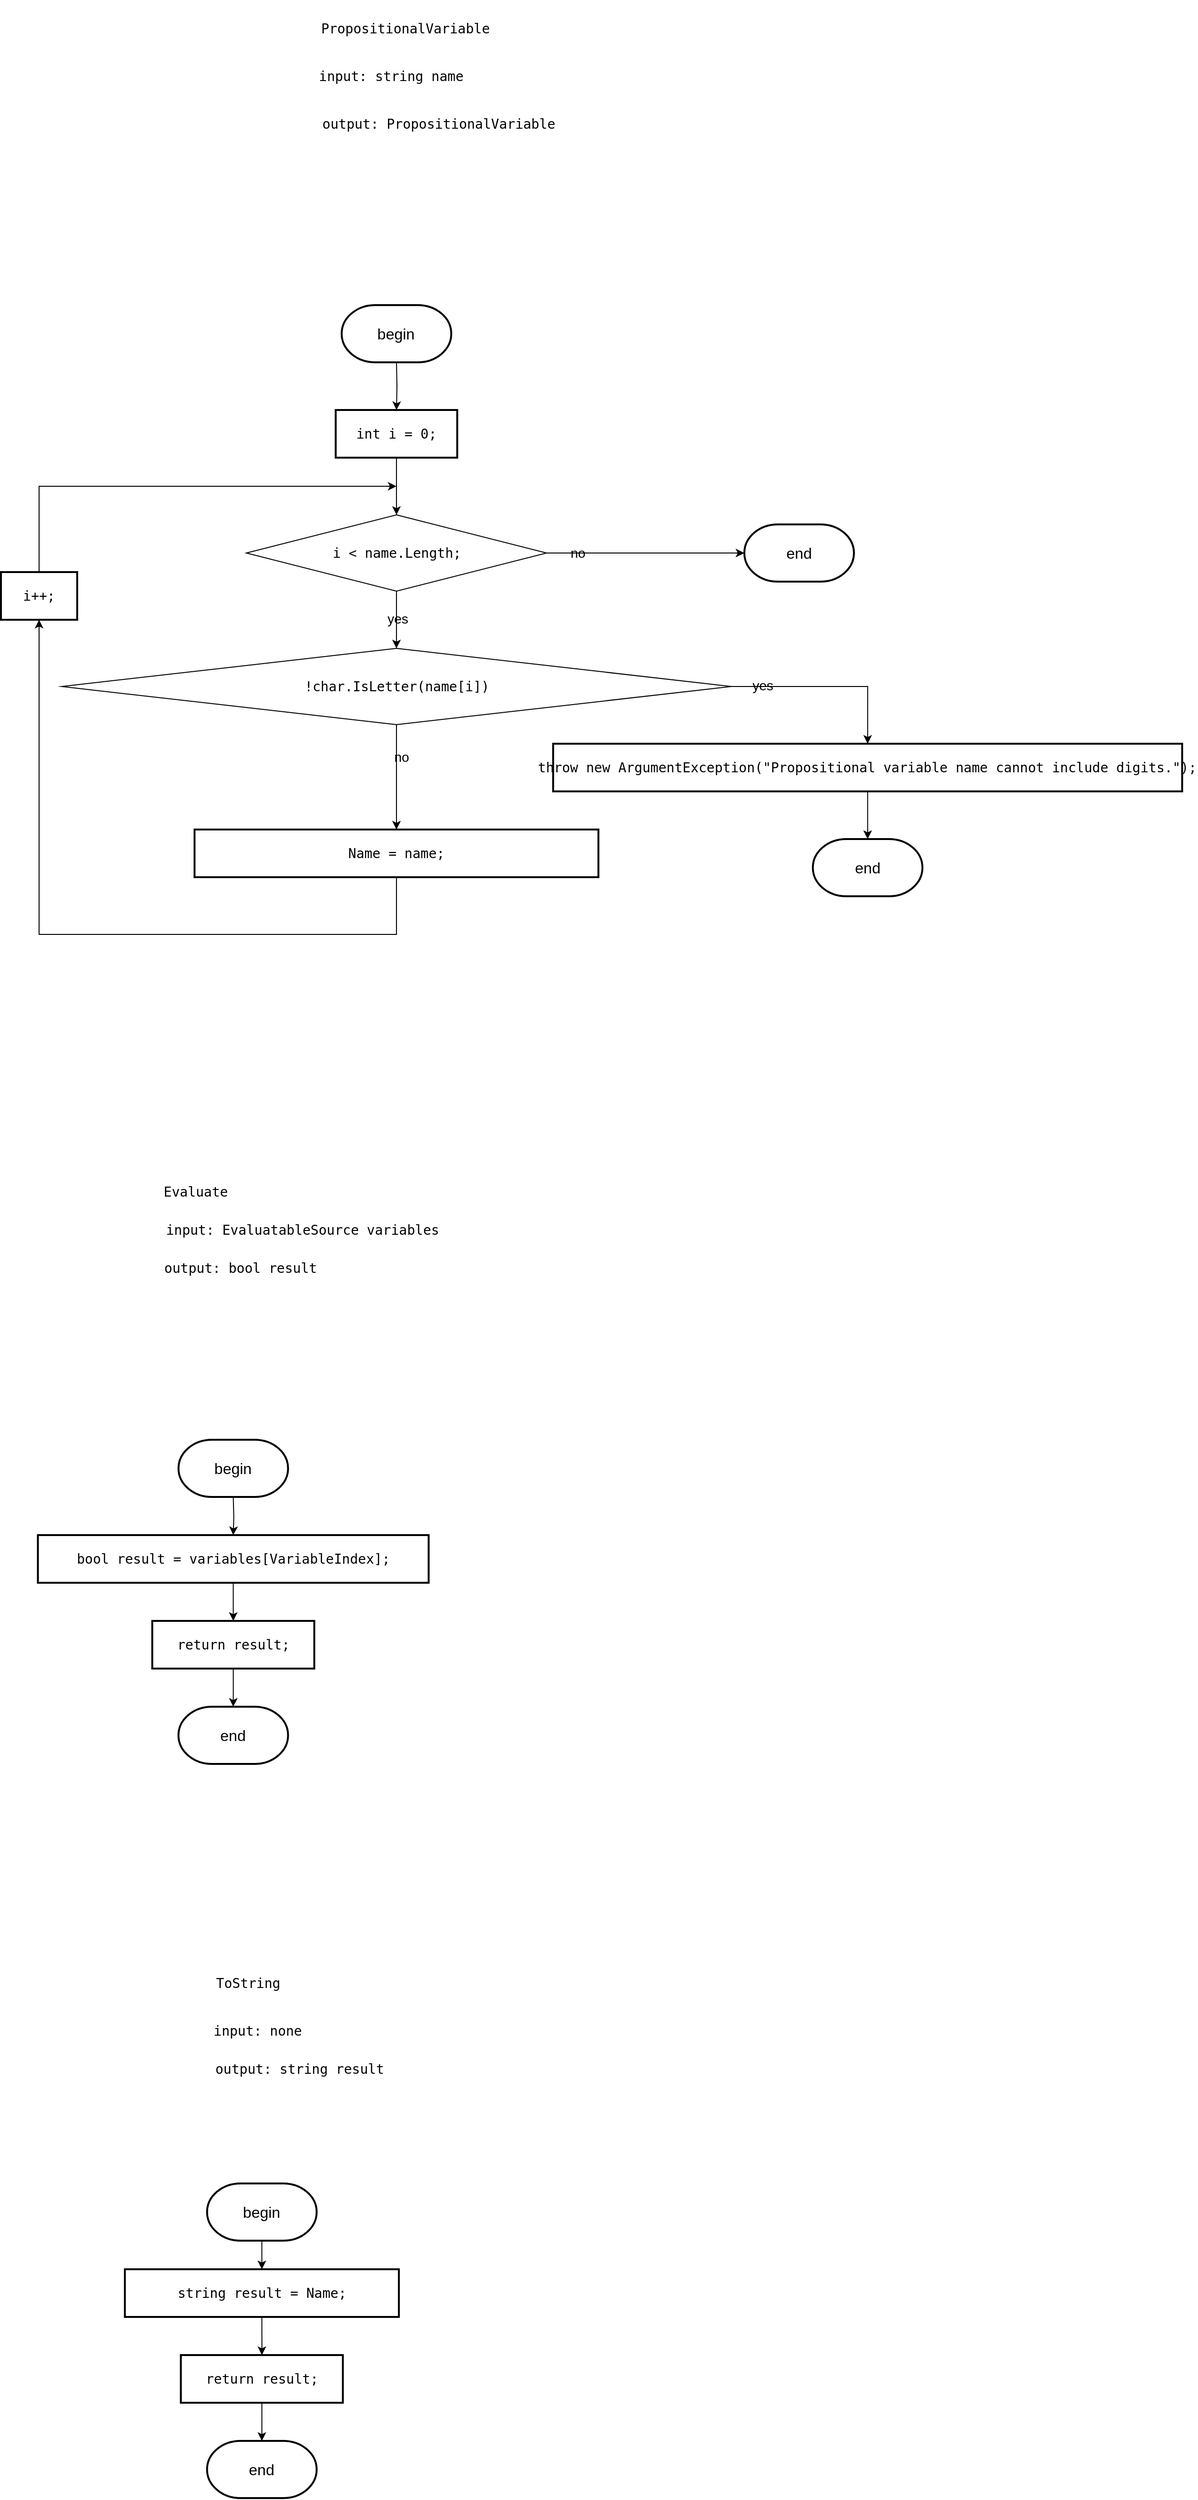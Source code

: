 <mxfile version="26.2.2">
  <diagram name="Page-1" id="GsZ8dFfPKQMhmXAw97n3">
    <mxGraphModel dx="4270" dy="1975" grid="1" gridSize="10" guides="1" tooltips="1" connect="1" arrows="1" fold="1" page="1" pageScale="1" pageWidth="850" pageHeight="1100" math="0" shadow="0">
      <root>
        <mxCell id="0" />
        <mxCell id="1" parent="0" />
        <mxCell id="_ttmD8qlt5964CyT8uU3-102" value="&lt;pre style=&quot;font-family: &amp;quot;JetBrains Mono&amp;quot;, monospace;&quot;&gt;&lt;div style=&quot;&quot;&gt;&lt;pre style=&quot;font-family: &amp;quot;JetBrains Mono&amp;quot;, monospace;&quot;&gt;&lt;pre style=&quot;font-family: &amp;quot;JetBrains Mono&amp;quot;, monospace;&quot;&gt;&lt;div&gt;&lt;pre style=&quot;font-family: &amp;quot;JetBrains Mono&amp;quot;, monospace;&quot;&gt;PropositionalVariable&lt;/pre&gt;&lt;/div&gt;&lt;/pre&gt;&lt;/pre&gt;&lt;/div&gt;&lt;/pre&gt;" style="text;html=1;align=center;verticalAlign=middle;resizable=0;points=[];autosize=1;strokeColor=none;fillColor=none;fontSize=14;fontColor=#000000;labelBackgroundColor=none;" parent="1" vertex="1">
          <mxGeometry x="-451.25" y="610" width="190" height="60" as="geometry" />
        </mxCell>
        <mxCell id="_ttmD8qlt5964CyT8uU3-107" value="&lt;pre style=&quot;font-family: &amp;quot;JetBrains Mono&amp;quot;, monospace;&quot;&gt;input: string &lt;span style=&quot;white-space-collapse: collapse;&quot;&gt;name&lt;/span&gt;&lt;/pre&gt;" style="text;html=1;align=center;verticalAlign=middle;resizable=0;points=[];autosize=1;strokeColor=none;fillColor=none;fontSize=14;fontColor=#000000;labelBackgroundColor=none;" parent="1" vertex="1">
          <mxGeometry x="-451.25" y="660" width="160" height="60" as="geometry" />
        </mxCell>
        <mxCell id="_ttmD8qlt5964CyT8uU3-108" value="&lt;pre style=&quot;font-family: &amp;quot;JetBrains Mono&amp;quot;, monospace;&quot;&gt;output: PropositionalVariable&lt;/pre&gt;" style="text;html=1;align=center;verticalAlign=middle;resizable=0;points=[];autosize=1;strokeColor=none;fillColor=none;fontSize=14;fontColor=#000000;labelBackgroundColor=none;" parent="1" vertex="1">
          <mxGeometry x="-446.25" y="710" width="250" height="60" as="geometry" />
        </mxCell>
        <mxCell id="_ttmD8qlt5964CyT8uU3-109" style="edgeStyle=orthogonalEdgeStyle;rounded=0;orthogonalLoop=1;jettySize=auto;html=1;exitX=0.5;exitY=1;exitDx=0;exitDy=0;entryX=0.5;entryY=0;entryDx=0;entryDy=0;fontSize=14;fontColor=#000000;labelBackgroundColor=none;" parent="1" source="_ttmD8qlt5964CyT8uU3-110" target="_ttmD8qlt5964CyT8uU3-113" edge="1">
          <mxGeometry relative="1" as="geometry" />
        </mxCell>
        <mxCell id="_ttmD8qlt5964CyT8uU3-110" value="&lt;div style=&quot;&quot;&gt;&lt;pre style=&quot;font-family: &amp;quot;JetBrains Mono&amp;quot;, monospace;&quot;&gt;&lt;span style=&quot;&quot;&gt;int &lt;/span&gt;&lt;span style=&quot;&quot;&gt;i &lt;/span&gt;&lt;font&gt;= &lt;/font&gt;&lt;font&gt;0&lt;/font&gt;&lt;font&gt;;&lt;/font&gt;&lt;/pre&gt;&lt;/div&gt;" style="rounded=0;whiteSpace=wrap;html=1;absoluteArcSize=1;arcSize=14;strokeWidth=2;fontSize=14;fontColor=#000000;labelBackgroundColor=none;" parent="1" vertex="1">
          <mxGeometry x="-428.76" y="1040" width="127.5" height="50" as="geometry" />
        </mxCell>
        <mxCell id="_ttmD8qlt5964CyT8uU3-111" style="edgeStyle=orthogonalEdgeStyle;rounded=0;orthogonalLoop=1;jettySize=auto;html=1;exitX=0.5;exitY=1;exitDx=0;exitDy=0;entryX=0.5;entryY=0;entryDx=0;entryDy=0;fontSize=14;fontColor=#000000;labelBackgroundColor=none;" parent="1" source="_ttmD8qlt5964CyT8uU3-113" target="_ttmD8qlt5964CyT8uU3-120" edge="1">
          <mxGeometry relative="1" as="geometry" />
        </mxCell>
        <mxCell id="_ttmD8qlt5964CyT8uU3-112" value="yes" style="edgeLabel;html=1;align=center;verticalAlign=middle;resizable=0;points=[];fontSize=14;fontColor=#000000;labelBackgroundColor=none;" parent="_ttmD8qlt5964CyT8uU3-111" vertex="1" connectable="0">
          <mxGeometry x="-0.033" y="1" relative="1" as="geometry">
            <mxPoint as="offset" />
          </mxGeometry>
        </mxCell>
        <mxCell id="_ttmD8qlt5964CyT8uU3-113" value="&lt;div style=&quot;&quot;&gt;&lt;pre style=&quot;font-family: &amp;quot;JetBrains Mono&amp;quot;, monospace;&quot;&gt;&lt;pre style=&quot;font-family: &amp;quot;JetBrains Mono&amp;quot;, monospace;&quot;&gt;&lt;div&gt;&lt;pre style=&quot;font-family: &amp;quot;JetBrains Mono&amp;quot;, monospace;&quot;&gt;i &amp;lt; name.Length;&lt;/pre&gt;&lt;/div&gt;&lt;/pre&gt;&lt;/pre&gt;&lt;/div&gt;" style="rhombus;whiteSpace=wrap;html=1;fontSize=14;fontColor=#000000;labelBackgroundColor=none;" parent="1" vertex="1">
          <mxGeometry x="-522.5" y="1150" width="315" height="80" as="geometry" />
        </mxCell>
        <mxCell id="_ttmD8qlt5964CyT8uU3-114" style="edgeStyle=orthogonalEdgeStyle;rounded=0;orthogonalLoop=1;jettySize=auto;html=1;exitX=0.5;exitY=0;exitDx=0;exitDy=0;fontSize=14;fontColor=#000000;labelBackgroundColor=none;" parent="1" source="_ttmD8qlt5964CyT8uU3-115" edge="1">
          <mxGeometry relative="1" as="geometry">
            <mxPoint x="-365" y="1120" as="targetPoint" />
            <Array as="points">
              <mxPoint x="-740" y="1120" />
            </Array>
          </mxGeometry>
        </mxCell>
        <mxCell id="_ttmD8qlt5964CyT8uU3-115" value="&lt;div style=&quot;&quot;&gt;&lt;pre style=&quot;font-family: &amp;quot;JetBrains Mono&amp;quot;, monospace;&quot;&gt;&lt;div&gt;&lt;pre style=&quot;font-family: &amp;quot;JetBrains Mono&amp;quot;, monospace;&quot;&gt;i++;&lt;/pre&gt;&lt;/div&gt;&lt;/pre&gt;&lt;/div&gt;" style="rounded=0;whiteSpace=wrap;html=1;absoluteArcSize=1;arcSize=14;strokeWidth=2;fontSize=14;fontColor=#000000;labelBackgroundColor=none;" parent="1" vertex="1">
          <mxGeometry x="-780" y="1210" width="80" height="50" as="geometry" />
        </mxCell>
        <mxCell id="_ttmD8qlt5964CyT8uU3-116" style="edgeStyle=orthogonalEdgeStyle;rounded=0;orthogonalLoop=1;jettySize=auto;html=1;exitX=1;exitY=0.5;exitDx=0;exitDy=0;entryX=0.5;entryY=0;entryDx=0;entryDy=0;fontSize=14;fontColor=#000000;labelBackgroundColor=none;" parent="1" source="_ttmD8qlt5964CyT8uU3-120" target="_ttmD8qlt5964CyT8uU3-122" edge="1">
          <mxGeometry relative="1" as="geometry" />
        </mxCell>
        <mxCell id="_ttmD8qlt5964CyT8uU3-117" value="yes" style="edgeLabel;html=1;align=center;verticalAlign=middle;resizable=0;points=[];fontSize=14;fontColor=#000000;labelBackgroundColor=none;" parent="_ttmD8qlt5964CyT8uU3-116" vertex="1" connectable="0">
          <mxGeometry x="-0.673" y="1" relative="1" as="geometry">
            <mxPoint as="offset" />
          </mxGeometry>
        </mxCell>
        <mxCell id="_ttmD8qlt5964CyT8uU3-118" style="edgeStyle=orthogonalEdgeStyle;rounded=0;orthogonalLoop=1;jettySize=auto;html=1;exitX=0.5;exitY=1;exitDx=0;exitDy=0;entryX=0.5;entryY=0;entryDx=0;entryDy=0;fontSize=14;fontColor=#000000;labelBackgroundColor=none;" parent="1" source="_ttmD8qlt5964CyT8uU3-120" target="_ttmD8qlt5964CyT8uU3-124" edge="1">
          <mxGeometry relative="1" as="geometry" />
        </mxCell>
        <mxCell id="_ttmD8qlt5964CyT8uU3-119" value="no" style="edgeLabel;html=1;align=center;verticalAlign=middle;resizable=0;points=[];fontSize=14;fontColor=#000000;labelBackgroundColor=none;" parent="_ttmD8qlt5964CyT8uU3-118" vertex="1" connectable="0">
          <mxGeometry x="-0.388" y="5" relative="1" as="geometry">
            <mxPoint as="offset" />
          </mxGeometry>
        </mxCell>
        <mxCell id="_ttmD8qlt5964CyT8uU3-120" value="&lt;div style=&quot;&quot;&gt;&lt;pre style=&quot;font-family: &amp;quot;JetBrains Mono&amp;quot;, monospace;&quot;&gt;&lt;pre style=&quot;font-family: &amp;quot;JetBrains Mono&amp;quot;, monospace;&quot;&gt;&lt;pre style=&quot;font-family: &amp;quot;JetBrains Mono&amp;quot;, monospace;&quot;&gt;&lt;div&gt;&lt;pre style=&quot;font-family: &amp;quot;JetBrains Mono&amp;quot;, monospace;&quot;&gt;!&lt;span style=&quot;&quot;&gt;char&lt;/span&gt;.IsLetter(name[i])&lt;/pre&gt;&lt;/div&gt;&lt;/pre&gt;&lt;/pre&gt;&lt;/pre&gt;&lt;/div&gt;" style="rhombus;whiteSpace=wrap;html=1;fontSize=14;fontColor=#000000;labelBackgroundColor=none;" parent="1" vertex="1">
          <mxGeometry x="-716.26" y="1290" width="702.5" height="80" as="geometry" />
        </mxCell>
        <mxCell id="_ttmD8qlt5964CyT8uU3-122" value="&lt;div style=&quot;&quot;&gt;&lt;pre style=&quot;font-family: &amp;quot;JetBrains Mono&amp;quot;, monospace;&quot;&gt;&lt;pre style=&quot;font-family: &amp;quot;JetBrains Mono&amp;quot;, monospace;&quot;&gt;&lt;pre style=&quot;font-family: &amp;quot;JetBrains Mono&amp;quot;, monospace;&quot;&gt;&lt;pre style=&quot;font-family: &amp;quot;JetBrains Mono&amp;quot;, monospace;&quot;&gt;&lt;pre style=&quot;font-family: &amp;quot;JetBrains Mono&amp;quot;, monospace;&quot;&gt;&lt;pre style=&quot;font-family: &amp;quot;JetBrains Mono&amp;quot;, monospace;&quot;&gt;&lt;pre style=&quot;font-family: &amp;quot;JetBrains Mono&amp;quot;, monospace;&quot;&gt;&lt;pre style=&quot;font-family: &amp;quot;JetBrains Mono&amp;quot;, monospace;&quot;&gt;&lt;pre style=&quot;font-family: &amp;quot;JetBrains Mono&amp;quot;, monospace;&quot;&gt;&lt;pre style=&quot;font-family: &amp;quot;JetBrains Mono&amp;quot;, monospace;&quot;&gt;&lt;pre style=&quot;font-family: &amp;quot;JetBrains Mono&amp;quot;, monospace;&quot;&gt;&lt;div&gt;&lt;pre style=&quot;font-family: &amp;quot;JetBrains Mono&amp;quot;, monospace;&quot;&gt;&lt;span style=&quot;&quot;&gt;throw &lt;/span&gt;&lt;span style=&quot;&quot;&gt;new &lt;/span&gt;ArgumentException(&lt;span style=&quot;&quot;&gt;&quot;Propositional variable name cannot include digits.&quot;&lt;/span&gt;);&lt;/pre&gt;&lt;/div&gt;&lt;/pre&gt;&lt;/pre&gt;&lt;/pre&gt;&lt;/pre&gt;&lt;/pre&gt;&lt;/pre&gt;&lt;/pre&gt;&lt;/pre&gt;&lt;/pre&gt;&lt;/pre&gt;&lt;/pre&gt;&lt;/div&gt;" style="rounded=0;whiteSpace=wrap;html=1;absoluteArcSize=1;arcSize=14;strokeWidth=2;fontSize=14;fontColor=#000000;labelBackgroundColor=none;" parent="1" vertex="1">
          <mxGeometry x="-200.63" y="1390" width="660" height="50" as="geometry" />
        </mxCell>
        <mxCell id="_ttmD8qlt5964CyT8uU3-155" style="edgeStyle=orthogonalEdgeStyle;rounded=0;orthogonalLoop=1;jettySize=auto;html=1;exitX=0.5;exitY=1;exitDx=0;exitDy=0;entryX=0.5;entryY=1;entryDx=0;entryDy=0;fontSize=14;fontColor=#000000;labelBackgroundColor=none;" parent="1" source="_ttmD8qlt5964CyT8uU3-124" target="_ttmD8qlt5964CyT8uU3-115" edge="1">
          <mxGeometry relative="1" as="geometry">
            <Array as="points">
              <mxPoint x="-365" y="1590" />
              <mxPoint x="-740" y="1590" />
            </Array>
          </mxGeometry>
        </mxCell>
        <mxCell id="_ttmD8qlt5964CyT8uU3-124" value="&lt;div style=&quot;&quot;&gt;&lt;pre style=&quot;font-family: &amp;quot;JetBrains Mono&amp;quot;, monospace;&quot;&gt;&lt;pre style=&quot;font-family: &amp;quot;JetBrains Mono&amp;quot;, monospace;&quot;&gt;&lt;pre style=&quot;font-family: &amp;quot;JetBrains Mono&amp;quot;, monospace;&quot;&gt;&lt;pre style=&quot;font-family: &amp;quot;JetBrains Mono&amp;quot;, monospace;&quot;&gt;&lt;pre style=&quot;font-family: &amp;quot;JetBrains Mono&amp;quot;, monospace;&quot;&gt;&lt;pre style=&quot;font-family: &amp;quot;JetBrains Mono&amp;quot;, monospace;&quot;&gt;&lt;pre style=&quot;font-family: &amp;quot;JetBrains Mono&amp;quot;, monospace;&quot;&gt;&lt;pre style=&quot;font-family: &amp;quot;JetBrains Mono&amp;quot;, monospace;&quot;&gt;&lt;pre style=&quot;font-family: &amp;quot;JetBrains Mono&amp;quot;, monospace;&quot;&gt;&lt;pre style=&quot;font-family: &amp;quot;JetBrains Mono&amp;quot;, monospace;&quot;&gt;&lt;div&gt;&lt;pre style=&quot;font-family: &amp;quot;JetBrains Mono&amp;quot;, monospace;&quot;&gt;Name = name;&lt;/pre&gt;&lt;/div&gt;&lt;/pre&gt;&lt;/pre&gt;&lt;/pre&gt;&lt;/pre&gt;&lt;/pre&gt;&lt;/pre&gt;&lt;/pre&gt;&lt;/pre&gt;&lt;/pre&gt;&lt;/pre&gt;&lt;/div&gt;" style="rounded=0;whiteSpace=wrap;html=1;absoluteArcSize=1;arcSize=14;strokeWidth=2;fontSize=14;fontColor=#000000;labelBackgroundColor=none;" parent="1" vertex="1">
          <mxGeometry x="-576.87" y="1480" width="423.75" height="50" as="geometry" />
        </mxCell>
        <mxCell id="_ttmD8qlt5964CyT8uU3-140" style="edgeStyle=orthogonalEdgeStyle;rounded=0;orthogonalLoop=1;jettySize=auto;html=1;exitX=1;exitY=0.5;exitDx=0;exitDy=0;entryX=0;entryY=0.5;entryDx=0;entryDy=0;entryPerimeter=0;fontSize=14;fontColor=#000000;labelBackgroundColor=none;" parent="1" source="_ttmD8qlt5964CyT8uU3-113" edge="1">
          <mxGeometry relative="1" as="geometry">
            <mxPoint x="2.274e-13" y="1190.0" as="targetPoint" />
          </mxGeometry>
        </mxCell>
        <mxCell id="_ttmD8qlt5964CyT8uU3-141" value="no" style="edgeLabel;html=1;align=center;verticalAlign=middle;resizable=0;points=[];fontSize=14;fontColor=#000000;labelBackgroundColor=none;" parent="_ttmD8qlt5964CyT8uU3-140" vertex="1" connectable="0">
          <mxGeometry x="-0.693" relative="1" as="geometry">
            <mxPoint as="offset" />
          </mxGeometry>
        </mxCell>
        <mxCell id="_ttmD8qlt5964CyT8uU3-148" style="edgeStyle=orthogonalEdgeStyle;rounded=0;orthogonalLoop=1;jettySize=auto;html=1;exitX=1;exitY=0.5;exitDx=0;exitDy=0;" parent="1" edge="1">
          <mxGeometry relative="1" as="geometry">
            <Array as="points">
              <mxPoint x="1680" y="2120" />
              <mxPoint x="1680" y="2340" />
              <mxPoint x="1311" y="2340" />
            </Array>
            <mxPoint x="1484.38" y="2120" as="sourcePoint" />
          </mxGeometry>
        </mxCell>
        <mxCell id="_ttmD8qlt5964CyT8uU3-156" value="&lt;pre style=&quot;font-family: &amp;quot;JetBrains Mono&amp;quot;, monospace;&quot;&gt;&lt;div style=&quot;&quot;&gt;&lt;pre style=&quot;font-family: &amp;quot;JetBrains Mono&amp;quot;, monospace;&quot;&gt;&lt;pre style=&quot;font-family: &amp;quot;JetBrains Mono&amp;quot;, monospace;&quot;&gt;&lt;pre style=&quot;font-family: &amp;quot;JetBrains Mono&amp;quot;, monospace;&quot;&gt;&lt;div&gt;&lt;pre style=&quot;font-family: &amp;quot;JetBrains Mono&amp;quot;, monospace;&quot;&gt;Evaluate&lt;/pre&gt;&lt;/div&gt;&lt;/pre&gt;&lt;/pre&gt;&lt;/pre&gt;&lt;/div&gt;&lt;/pre&gt;" style="text;html=1;align=center;verticalAlign=middle;resizable=0;points=[];autosize=1;strokeColor=none;fillColor=none;fontSize=14;fontColor=#000000;labelBackgroundColor=none;" parent="1" vertex="1">
          <mxGeometry x="-621.24" y="1830" width="90" height="60" as="geometry" />
        </mxCell>
        <mxCell id="_ttmD8qlt5964CyT8uU3-159" value="&lt;pre style=&quot;font-family: &amp;quot;JetBrains Mono&amp;quot;, monospace;&quot;&gt;input: EvaluatableSource variables&lt;/pre&gt;" style="text;html=1;align=center;verticalAlign=middle;resizable=0;points=[];autosize=1;strokeColor=none;fillColor=none;fontSize=14;fontColor=#000000;labelBackgroundColor=none;" parent="1" vertex="1">
          <mxGeometry x="-608.75" y="1870" width="290" height="60" as="geometry" />
        </mxCell>
        <mxCell id="_ttmD8qlt5964CyT8uU3-160" value="&lt;pre style=&quot;font-family: &amp;quot;JetBrains Mono&amp;quot;, monospace;&quot;&gt;output: bool result&lt;/pre&gt;" style="text;html=1;align=center;verticalAlign=middle;resizable=0;points=[];autosize=1;strokeColor=none;fillColor=none;fontSize=14;fontColor=#000000;labelBackgroundColor=none;" parent="1" vertex="1">
          <mxGeometry x="-613.75" y="1910" width="170" height="60" as="geometry" />
        </mxCell>
        <mxCell id="XyLZxlLaLqKkQ-oYfkcs-2" style="edgeStyle=orthogonalEdgeStyle;rounded=0;orthogonalLoop=1;jettySize=auto;html=1;exitX=0.5;exitY=1;exitDx=0;exitDy=0;entryX=0.5;entryY=0;entryDx=0;entryDy=0;fontSize=14;fontColor=#000000;labelBackgroundColor=none;" parent="1" source="_ttmD8qlt5964CyT8uU3-162" target="XyLZxlLaLqKkQ-oYfkcs-1" edge="1">
          <mxGeometry relative="1" as="geometry" />
        </mxCell>
        <mxCell id="_ttmD8qlt5964CyT8uU3-162" value="&lt;div style=&quot;&quot;&gt;&lt;pre style=&quot;font-family: &amp;quot;JetBrains Mono&amp;quot;, monospace;&quot;&gt;&lt;pre style=&quot;font-family: &amp;quot;JetBrains Mono&amp;quot;, monospace;&quot;&gt;&lt;span style=&quot;&quot;&gt;bool &lt;/span&gt;result = variables[VariableIndex];&lt;br&gt;&lt;/pre&gt;&lt;/pre&gt;&lt;/div&gt;" style="rounded=0;whiteSpace=wrap;html=1;absoluteArcSize=1;arcSize=14;strokeWidth=2;fontSize=14;fontColor=#000000;labelBackgroundColor=none;" parent="1" vertex="1">
          <mxGeometry x="-741.24" y="2220" width="410" height="50" as="geometry" />
        </mxCell>
        <mxCell id="_ttmD8qlt5964CyT8uU3-175" style="edgeStyle=orthogonalEdgeStyle;rounded=0;orthogonalLoop=1;jettySize=auto;html=1;exitX=0.5;exitY=1;exitDx=0;exitDy=0;entryX=0.5;entryY=1;entryDx=0;entryDy=0;" parent="1" edge="1">
          <mxGeometry relative="1" as="geometry">
            <Array as="points">
              <mxPoint x="-147" y="2730" />
              <mxPoint x="-669" y="2730" />
            </Array>
            <mxPoint x="-668.75" y="2400" as="targetPoint" />
          </mxGeometry>
        </mxCell>
        <mxCell id="_ttmD8qlt5964CyT8uU3-183" value="&lt;pre style=&quot;font-family: &amp;quot;JetBrains Mono&amp;quot;, monospace;&quot;&gt;&lt;div style=&quot;&quot;&gt;&lt;pre style=&quot;font-family: &amp;quot;JetBrains Mono&amp;quot;, monospace;&quot;&gt;&lt;pre style=&quot;font-family: &amp;quot;JetBrains Mono&amp;quot;, monospace;&quot;&gt;&lt;pre style=&quot;font-family: &amp;quot;JetBrains Mono&amp;quot;, monospace;&quot;&gt;&lt;pre style=&quot;font-family: &amp;quot;JetBrains Mono&amp;quot;, monospace;&quot;&gt;&lt;div&gt;&lt;pre style=&quot;font-family: &amp;quot;JetBrains Mono&amp;quot;, monospace;&quot;&gt;ToString&lt;/pre&gt;&lt;/div&gt;&lt;/pre&gt;&lt;/pre&gt;&lt;/pre&gt;&lt;/pre&gt;&lt;/div&gt;&lt;/pre&gt;" style="text;html=1;align=center;verticalAlign=middle;resizable=0;points=[];autosize=1;strokeColor=none;fillColor=none;fontSize=14;fontColor=#000000;labelBackgroundColor=none;" parent="1" vertex="1">
          <mxGeometry x="-566" y="2660" width="90" height="60" as="geometry" />
        </mxCell>
        <mxCell id="_ttmD8qlt5964CyT8uU3-186" value="&lt;pre style=&quot;font-family: &amp;quot;JetBrains Mono&amp;quot;, monospace;&quot;&gt;input: none&lt;/pre&gt;" style="text;html=1;align=center;verticalAlign=middle;resizable=0;points=[];autosize=1;strokeColor=none;fillColor=none;fontSize=14;fontColor=#000000;labelBackgroundColor=none;" parent="1" vertex="1">
          <mxGeometry x="-566.24" y="2710" width="110" height="60" as="geometry" />
        </mxCell>
        <mxCell id="_ttmD8qlt5964CyT8uU3-187" value="&lt;pre style=&quot;font-family: &amp;quot;JetBrains Mono&amp;quot;, monospace;&quot;&gt;output: string result&lt;/pre&gt;" style="text;html=1;align=center;verticalAlign=middle;resizable=0;points=[];autosize=1;strokeColor=none;fillColor=none;fontSize=14;fontColor=#000000;labelBackgroundColor=none;" parent="1" vertex="1">
          <mxGeometry x="-562.49" y="2750" width="190" height="60" as="geometry" />
        </mxCell>
        <mxCell id="XyLZxlLaLqKkQ-oYfkcs-5" style="edgeStyle=orthogonalEdgeStyle;rounded=0;orthogonalLoop=1;jettySize=auto;html=1;exitX=0.5;exitY=1;exitDx=0;exitDy=0;fontSize=14;fontColor=#000000;labelBackgroundColor=none;" parent="1" source="_ttmD8qlt5964CyT8uU3-188" target="XyLZxlLaLqKkQ-oYfkcs-4" edge="1">
          <mxGeometry relative="1" as="geometry" />
        </mxCell>
        <mxCell id="_ttmD8qlt5964CyT8uU3-188" value="&lt;div style=&quot;&quot;&gt;&lt;pre style=&quot;font-family: &amp;quot;JetBrains Mono&amp;quot;, monospace;&quot;&gt;&lt;pre style=&quot;font-family: &amp;quot;JetBrains Mono&amp;quot;, monospace;&quot;&gt;&lt;div&gt;&lt;pre style=&quot;font-family: &amp;quot;JetBrains Mono&amp;quot;, monospace;&quot;&gt;&lt;span style=&quot;&quot;&gt;string &lt;/span&gt;&lt;span style=&quot;&quot;&gt;result &lt;/span&gt;= Name;&lt;/pre&gt;&lt;/div&gt;&lt;/pre&gt;&lt;/pre&gt;&lt;/div&gt;" style="rounded=0;whiteSpace=wrap;html=1;absoluteArcSize=1;arcSize=14;strokeWidth=2;fontSize=14;fontColor=#000000;labelBackgroundColor=none;" parent="1" vertex="1">
          <mxGeometry x="-650" y="2990" width="287.51" height="50" as="geometry" />
        </mxCell>
        <mxCell id="9" style="edgeStyle=orthogonalEdgeStyle;rounded=0;orthogonalLoop=1;jettySize=auto;html=1;exitX=0.5;exitY=1;exitDx=0;exitDy=0;entryX=0.5;entryY=0;entryDx=0;entryDy=0;" parent="1" source="XyLZxlLaLqKkQ-oYfkcs-1" edge="1">
          <mxGeometry relative="1" as="geometry">
            <mxPoint x="-536.25" y="2400" as="targetPoint" />
          </mxGeometry>
        </mxCell>
        <mxCell id="XyLZxlLaLqKkQ-oYfkcs-1" value="&lt;div style=&quot;&quot;&gt;&lt;pre style=&quot;font-family: &amp;quot;JetBrains Mono&amp;quot;, monospace;&quot;&gt;&lt;pre style=&quot;font-family: &amp;quot;JetBrains Mono&amp;quot;, monospace;&quot;&gt;&lt;div&gt;&lt;pre style=&quot;font-family: &amp;quot;JetBrains Mono&amp;quot;, monospace;&quot;&gt;&lt;span style=&quot;&quot;&gt;return &lt;/span&gt;result;&lt;/pre&gt;&lt;/div&gt;&lt;/pre&gt;&lt;/pre&gt;&lt;/div&gt;" style="rounded=0;whiteSpace=wrap;html=1;absoluteArcSize=1;arcSize=14;strokeWidth=2;fontSize=14;fontColor=#000000;labelBackgroundColor=none;" parent="1" vertex="1">
          <mxGeometry x="-621.24" y="2310" width="169.99" height="50" as="geometry" />
        </mxCell>
        <mxCell id="13" style="edgeStyle=orthogonalEdgeStyle;rounded=0;orthogonalLoop=1;jettySize=auto;html=1;exitX=0.5;exitY=1;exitDx=0;exitDy=0;" parent="1" source="XyLZxlLaLqKkQ-oYfkcs-4" edge="1">
          <mxGeometry relative="1" as="geometry">
            <mxPoint x="-506.24" y="3170" as="targetPoint" />
          </mxGeometry>
        </mxCell>
        <mxCell id="XyLZxlLaLqKkQ-oYfkcs-4" value="&lt;div style=&quot;&quot;&gt;&lt;pre style=&quot;font-family: &amp;quot;JetBrains Mono&amp;quot;, monospace;&quot;&gt;&lt;pre style=&quot;font-family: &amp;quot;JetBrains Mono&amp;quot;, monospace;&quot;&gt;&lt;div&gt;&lt;pre style=&quot;font-family: &amp;quot;JetBrains Mono&amp;quot;, monospace;&quot;&gt;&lt;span style=&quot;&quot;&gt;return &lt;/span&gt;result;&lt;/pre&gt;&lt;/div&gt;&lt;/pre&gt;&lt;/pre&gt;&lt;/div&gt;" style="rounded=0;whiteSpace=wrap;html=1;absoluteArcSize=1;arcSize=14;strokeWidth=2;fontSize=14;fontColor=#000000;labelBackgroundColor=none;" parent="1" vertex="1">
          <mxGeometry x="-591.24" y="3080" width="169.99" height="50" as="geometry" />
        </mxCell>
        <mxCell id="3" style="edgeStyle=orthogonalEdgeStyle;rounded=0;orthogonalLoop=1;jettySize=auto;html=1;exitX=0.5;exitY=1;exitDx=0;exitDy=0;entryX=0.5;entryY=0;entryDx=0;entryDy=0;" parent="1" target="_ttmD8qlt5964CyT8uU3-110" edge="1">
          <mxGeometry relative="1" as="geometry">
            <mxPoint x="-365" y="990" as="sourcePoint" />
          </mxGeometry>
        </mxCell>
        <mxCell id="7" style="edgeStyle=orthogonalEdgeStyle;rounded=0;orthogonalLoop=1;jettySize=auto;html=1;exitX=0.5;exitY=1;exitDx=0;exitDy=0;entryX=0.5;entryY=0;entryDx=0;entryDy=0;" parent="1" target="_ttmD8qlt5964CyT8uU3-162" edge="1">
          <mxGeometry relative="1" as="geometry">
            <mxPoint x="-536.24" y="2180.0" as="sourcePoint" />
          </mxGeometry>
        </mxCell>
        <mxCell id="11" style="edgeStyle=orthogonalEdgeStyle;rounded=0;orthogonalLoop=1;jettySize=auto;html=1;exitX=0.5;exitY=1;exitDx=0;exitDy=0;entryX=0.5;entryY=0;entryDx=0;entryDy=0;" parent="1" target="_ttmD8qlt5964CyT8uU3-188" edge="1">
          <mxGeometry relative="1" as="geometry">
            <mxPoint x="-506.25" y="2960" as="sourcePoint" />
          </mxGeometry>
        </mxCell>
        <mxCell id="NROKrLfz0chrQPAXSYMB-13" value="&lt;font style=&quot;font-size: 16px;&quot;&gt;begin&lt;/font&gt;" style="strokeWidth=2;html=1;shape=mxgraph.flowchart.terminator;whiteSpace=wrap;" parent="1" vertex="1">
          <mxGeometry x="-422.51" y="930" width="115" height="60" as="geometry" />
        </mxCell>
        <mxCell id="NROKrLfz0chrQPAXSYMB-14" value="&lt;font style=&quot;font-size: 16px;&quot;&gt;end&lt;/font&gt;" style="strokeWidth=2;html=1;shape=mxgraph.flowchart.terminator;whiteSpace=wrap;" parent="1" vertex="1">
          <mxGeometry y="1160" width="115" height="60" as="geometry" />
        </mxCell>
        <mxCell id="NROKrLfz0chrQPAXSYMB-15" value="&lt;font style=&quot;font-size: 16px;&quot;&gt;end&lt;/font&gt;" style="strokeWidth=2;html=1;shape=mxgraph.flowchart.terminator;whiteSpace=wrap;" parent="1" vertex="1">
          <mxGeometry x="71.87" y="1490" width="115" height="60" as="geometry" />
        </mxCell>
        <mxCell id="NROKrLfz0chrQPAXSYMB-16" value="&lt;font style=&quot;font-size: 16px;&quot;&gt;begin&lt;/font&gt;" style="strokeWidth=2;html=1;shape=mxgraph.flowchart.terminator;whiteSpace=wrap;" parent="1" vertex="1">
          <mxGeometry x="-593.74" y="2120" width="115" height="60" as="geometry" />
        </mxCell>
        <mxCell id="NROKrLfz0chrQPAXSYMB-17" value="&lt;font style=&quot;font-size: 16px;&quot;&gt;end&lt;/font&gt;" style="strokeWidth=2;html=1;shape=mxgraph.flowchart.terminator;whiteSpace=wrap;" parent="1" vertex="1">
          <mxGeometry x="-593.75" y="2400" width="115" height="60" as="geometry" />
        </mxCell>
        <mxCell id="NROKrLfz0chrQPAXSYMB-18" value="&lt;font style=&quot;font-size: 16px;&quot;&gt;begin&lt;/font&gt;" style="strokeWidth=2;html=1;shape=mxgraph.flowchart.terminator;whiteSpace=wrap;" parent="1" vertex="1">
          <mxGeometry x="-563.75" y="2900" width="115" height="60" as="geometry" />
        </mxCell>
        <mxCell id="NROKrLfz0chrQPAXSYMB-19" value="&lt;font style=&quot;font-size: 16px;&quot;&gt;end&lt;/font&gt;" style="strokeWidth=2;html=1;shape=mxgraph.flowchart.terminator;whiteSpace=wrap;" parent="1" vertex="1">
          <mxGeometry x="-563.75" y="3170" width="115" height="60" as="geometry" />
        </mxCell>
        <mxCell id="cd-cBtTB9X3xyCAOkKCK-13" style="edgeStyle=orthogonalEdgeStyle;rounded=0;orthogonalLoop=1;jettySize=auto;html=1;exitX=0.5;exitY=1;exitDx=0;exitDy=0;entryX=0.5;entryY=0;entryDx=0;entryDy=0;entryPerimeter=0;" edge="1" parent="1" source="_ttmD8qlt5964CyT8uU3-122" target="NROKrLfz0chrQPAXSYMB-15">
          <mxGeometry relative="1" as="geometry" />
        </mxCell>
      </root>
    </mxGraphModel>
  </diagram>
</mxfile>
